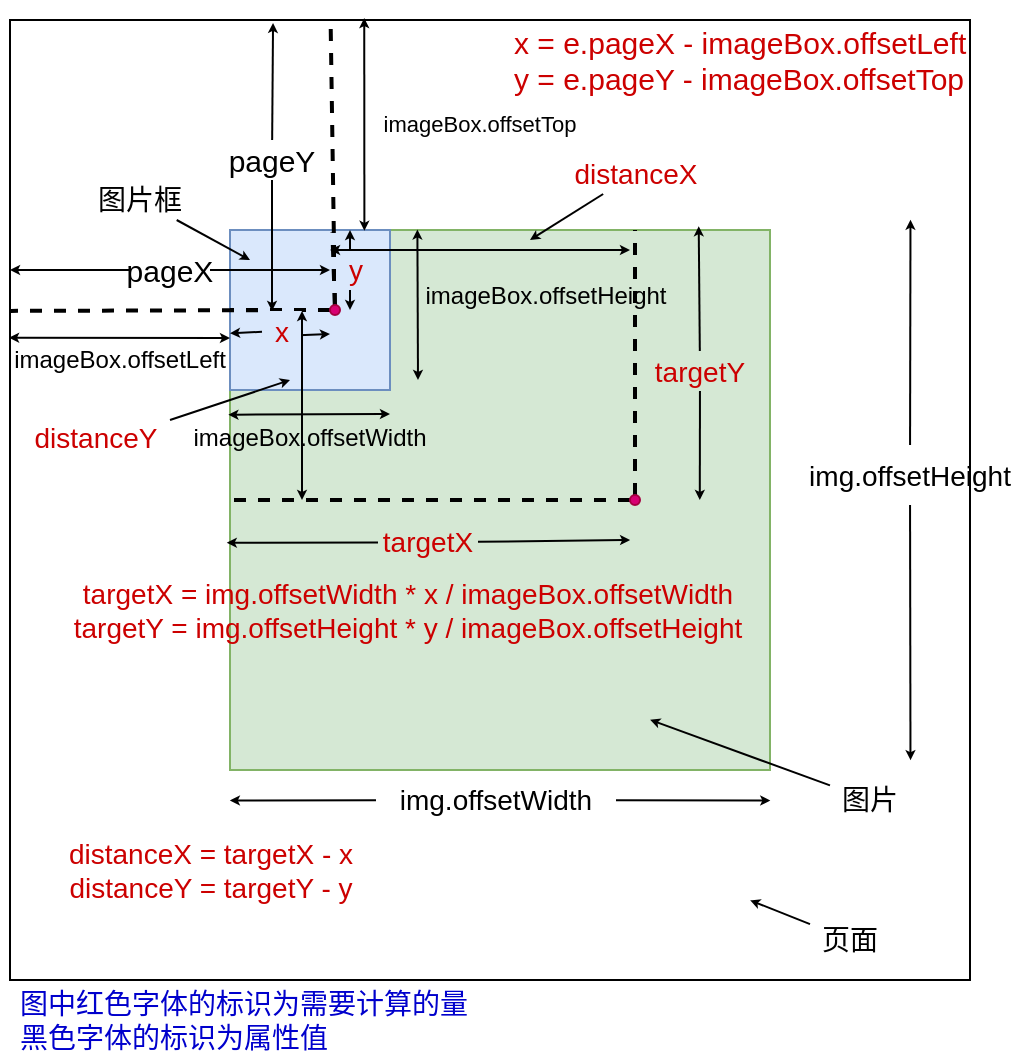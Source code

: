 <mxfile version="14.7.7" type="device"><diagram id="qCyNd98qR32_MR3r8WTm" name="Page-1"><mxGraphModel dx="990" dy="579" grid="1" gridSize="10" guides="1" tooltips="1" connect="1" arrows="1" fold="1" page="1" pageScale="1" pageWidth="827" pageHeight="1169" math="0" shadow="0"><root><mxCell id="0"/><mxCell id="1" parent="0"/><mxCell id="OEz1r0tBePGJkt9Uj-ln-1" value="" style="whiteSpace=wrap;html=1;aspect=fixed;" vertex="1" parent="1"><mxGeometry x="140" y="40" width="480" height="480" as="geometry"/></mxCell><mxCell id="OEz1r0tBePGJkt9Uj-ln-2" value="" style="whiteSpace=wrap;html=1;aspect=fixed;fillColor=#d5e8d4;strokeColor=#82b366;" vertex="1" parent="1"><mxGeometry x="250" y="145" width="270" height="270" as="geometry"/></mxCell><mxCell id="OEz1r0tBePGJkt9Uj-ln-3" value="" style="whiteSpace=wrap;html=1;aspect=fixed;fillColor=#dae8fc;strokeColor=#6c8ebf;" vertex="1" parent="1"><mxGeometry x="250" y="145" width="80" height="80" as="geometry"/></mxCell><mxCell id="OEz1r0tBePGJkt9Uj-ln-9" style="edgeStyle=none;rounded=0;orthogonalLoop=1;jettySize=auto;html=1;entryX=0.64;entryY=0.015;entryDx=0;entryDy=0;entryPerimeter=0;dashed=1;endArrow=none;endFill=0;endSize=6;strokeWidth=2;" edge="1" parent="1" source="OEz1r0tBePGJkt9Uj-ln-4" target="OEz1r0tBePGJkt9Uj-ln-3"><mxGeometry relative="1" as="geometry"/></mxCell><mxCell id="OEz1r0tBePGJkt9Uj-ln-10" style="edgeStyle=none;rounded=0;orthogonalLoop=1;jettySize=auto;html=1;entryX=0;entryY=0.5;entryDx=0;entryDy=0;dashed=1;endArrow=none;endFill=0;endSize=6;strokeWidth=2;" edge="1" parent="1" source="OEz1r0tBePGJkt9Uj-ln-4" target="OEz1r0tBePGJkt9Uj-ln-3"><mxGeometry relative="1" as="geometry"/></mxCell><mxCell id="OEz1r0tBePGJkt9Uj-ln-13" style="edgeStyle=none;rounded=0;orthogonalLoop=1;jettySize=auto;html=1;entryX=0.001;entryY=0.303;entryDx=0;entryDy=0;entryPerimeter=0;dashed=1;endArrow=none;endFill=0;endSize=6;strokeWidth=2;" edge="1" parent="1" source="OEz1r0tBePGJkt9Uj-ln-4" target="OEz1r0tBePGJkt9Uj-ln-1"><mxGeometry relative="1" as="geometry"/></mxCell><mxCell id="OEz1r0tBePGJkt9Uj-ln-14" style="edgeStyle=none;rounded=0;orthogonalLoop=1;jettySize=auto;html=1;entryX=0.334;entryY=0.003;entryDx=0;entryDy=0;entryPerimeter=0;dashed=1;endArrow=none;endFill=0;endSize=6;strokeWidth=2;" edge="1" parent="1" source="OEz1r0tBePGJkt9Uj-ln-4" target="OEz1r0tBePGJkt9Uj-ln-1"><mxGeometry relative="1" as="geometry"/></mxCell><mxCell id="OEz1r0tBePGJkt9Uj-ln-4" value="" style="ellipse;whiteSpace=wrap;html=1;aspect=fixed;fillColor=#d80073;strokeColor=#A50040;fontColor=#ffffff;" vertex="1" parent="1"><mxGeometry x="300" y="182.5" width="5" height="5" as="geometry"/></mxCell><mxCell id="OEz1r0tBePGJkt9Uj-ln-7" style="rounded=0;orthogonalLoop=1;jettySize=auto;html=1;entryX=0.75;entryY=0;entryDx=0;entryDy=0;dashed=1;endArrow=none;endFill=0;endSize=6;strokeWidth=2;" edge="1" parent="1" source="OEz1r0tBePGJkt9Uj-ln-5" target="OEz1r0tBePGJkt9Uj-ln-2"><mxGeometry relative="1" as="geometry"/></mxCell><mxCell id="OEz1r0tBePGJkt9Uj-ln-8" style="edgeStyle=none;rounded=0;orthogonalLoop=1;jettySize=auto;html=1;entryX=0;entryY=0.5;entryDx=0;entryDy=0;dashed=1;endArrow=none;endFill=0;endSize=6;strokeWidth=2;" edge="1" parent="1" source="OEz1r0tBePGJkt9Uj-ln-5" target="OEz1r0tBePGJkt9Uj-ln-2"><mxGeometry relative="1" as="geometry"/></mxCell><mxCell id="OEz1r0tBePGJkt9Uj-ln-5" value="" style="ellipse;whiteSpace=wrap;html=1;aspect=fixed;fillColor=#d80073;strokeColor=#A50040;fontColor=#ffffff;" vertex="1" parent="1"><mxGeometry x="450" y="277.5" width="5" height="5" as="geometry"/></mxCell><mxCell id="OEz1r0tBePGJkt9Uj-ln-18" value="&lt;font style=&quot;font-size: 12px&quot;&gt;imageBox.offsetLeft&lt;/font&gt;" style="rounded=0;whiteSpace=wrap;html=1;strokeColor=none;" vertex="1" parent="1"><mxGeometry x="165" y="197" width="60" height="25" as="geometry"/></mxCell><mxCell id="OEz1r0tBePGJkt9Uj-ln-20" value="" style="endArrow=classic;startArrow=none;html=1;startSize=2;endSize=2;strokeWidth=1;exitX=0;exitY=0.645;exitDx=0;exitDy=0;exitPerimeter=0;" edge="1" parent="1" source="OEz1r0tBePGJkt9Uj-ln-22"><mxGeometry width="50" height="50" relative="1" as="geometry"><mxPoint x="390" y="320" as="sourcePoint"/><mxPoint x="300" y="197" as="targetPoint"/></mxGeometry></mxCell><mxCell id="OEz1r0tBePGJkt9Uj-ln-22" value="&lt;font style=&quot;font-size: 14px&quot; color=&quot;#cc0000&quot;&gt;x&lt;/font&gt;" style="rounded=0;whiteSpace=wrap;html=1;fillColor=#dae8fc;strokeColor=none;" vertex="1" parent="1"><mxGeometry x="266" y="185.5" width="20" height="20" as="geometry"/></mxCell><mxCell id="OEz1r0tBePGJkt9Uj-ln-24" value="" style="endArrow=none;startArrow=classic;html=1;startSize=2;endSize=2;strokeWidth=1;exitX=0;exitY=0.645;exitDx=0;exitDy=0;exitPerimeter=0;" edge="1" parent="1" source="OEz1r0tBePGJkt9Uj-ln-3" target="OEz1r0tBePGJkt9Uj-ln-22"><mxGeometry width="50" height="50" relative="1" as="geometry"><mxPoint x="250" y="196.6" as="sourcePoint"/><mxPoint x="300" y="197" as="targetPoint"/></mxGeometry></mxCell><mxCell id="OEz1r0tBePGJkt9Uj-ln-25" value="" style="endArrow=classic;startArrow=classic;html=1;startSize=2;endSize=2;strokeWidth=1;exitX=0.75;exitY=0;exitDx=0;exitDy=0;" edge="1" parent="1" source="OEz1r0tBePGJkt9Uj-ln-3"><mxGeometry width="50" height="50" relative="1" as="geometry"><mxPoint x="390" y="310" as="sourcePoint"/><mxPoint x="310" y="185" as="targetPoint"/></mxGeometry></mxCell><mxCell id="OEz1r0tBePGJkt9Uj-ln-29" value="&lt;font style=&quot;font-size: 11px&quot;&gt;imageBox.offsetTop&lt;/font&gt;" style="rounded=0;whiteSpace=wrap;html=1;strokeColor=none;" vertex="1" parent="1"><mxGeometry x="340" y="77" width="70" height="30" as="geometry"/></mxCell><mxCell id="OEz1r0tBePGJkt9Uj-ln-35" style="edgeStyle=none;rounded=0;orthogonalLoop=1;jettySize=auto;html=1;endArrow=classic;endFill=1;startSize=2;endSize=2;strokeWidth=1;" edge="1" parent="1" source="OEz1r0tBePGJkt9Uj-ln-15"><mxGeometry relative="1" as="geometry"><mxPoint x="300" y="165" as="targetPoint"/></mxGeometry></mxCell><mxCell id="OEz1r0tBePGJkt9Uj-ln-36" style="edgeStyle=none;rounded=0;orthogonalLoop=1;jettySize=auto;html=1;endArrow=classic;endFill=1;startSize=2;endSize=2;strokeWidth=1;" edge="1" parent="1" source="OEz1r0tBePGJkt9Uj-ln-15"><mxGeometry relative="1" as="geometry"><mxPoint x="140" y="165" as="targetPoint"/></mxGeometry></mxCell><mxCell id="OEz1r0tBePGJkt9Uj-ln-15" value="&lt;font style=&quot;font-size: 15px&quot;&gt;&amp;nbsp;pageX&amp;nbsp;&lt;/font&gt;" style="text;html=1;strokeColor=none;fillColor=none;align=center;verticalAlign=middle;whiteSpace=wrap;rounded=0;" vertex="1" parent="1"><mxGeometry x="200" y="150" width="40" height="30" as="geometry"/></mxCell><mxCell id="OEz1r0tBePGJkt9Uj-ln-38" style="edgeStyle=none;rounded=0;orthogonalLoop=1;jettySize=auto;html=1;entryX=0.25;entryY=0;entryDx=0;entryDy=0;endArrow=classic;endFill=1;startSize=2;endSize=2;strokeWidth=1;" edge="1" parent="1" source="OEz1r0tBePGJkt9Uj-ln-12" target="OEz1r0tBePGJkt9Uj-ln-22"><mxGeometry relative="1" as="geometry"/></mxCell><mxCell id="OEz1r0tBePGJkt9Uj-ln-39" style="edgeStyle=none;rounded=0;orthogonalLoop=1;jettySize=auto;html=1;entryX=0.274;entryY=0.003;entryDx=0;entryDy=0;entryPerimeter=0;endArrow=classic;endFill=1;startSize=2;endSize=2;strokeWidth=1;" edge="1" parent="1" source="OEz1r0tBePGJkt9Uj-ln-12" target="OEz1r0tBePGJkt9Uj-ln-1"><mxGeometry relative="1" as="geometry"/></mxCell><mxCell id="OEz1r0tBePGJkt9Uj-ln-12" value="&lt;font style=&quot;font-size: 15px&quot;&gt;pageY&lt;/font&gt;" style="text;html=1;strokeColor=none;fillColor=none;align=center;verticalAlign=middle;whiteSpace=wrap;rounded=0;" vertex="1" parent="1"><mxGeometry x="251" y="100" width="40" height="20" as="geometry"/></mxCell><mxCell id="OEz1r0tBePGJkt9Uj-ln-42" value="&lt;div&gt;&lt;span style=&quot;font-size: 15px ; color: rgb(204 , 0 , 0)&quot;&gt;x = e.pageX - imageBox.offsetLeft&lt;/span&gt;&lt;/div&gt;&lt;font style=&quot;font-size: 15px&quot; color=&quot;#cc0000&quot;&gt;y = e.pageY - imageBox.offsetTop&lt;span style=&quot;white-space: pre&quot;&gt;&#9;&lt;/span&gt;&lt;/font&gt;" style="text;html=1;strokeColor=none;fillColor=none;align=left;verticalAlign=middle;whiteSpace=wrap;rounded=0;" vertex="1" parent="1"><mxGeometry x="390" y="30" width="240" height="60" as="geometry"/></mxCell><mxCell id="OEz1r0tBePGJkt9Uj-ln-44" value="&lt;font style=&quot;font-size: 12px&quot;&gt;imageBox.offsetWidth&lt;/font&gt;" style="rounded=0;whiteSpace=wrap;html=1;strokeColor=none;gradientColor=#ffffff;fillColor=none;" vertex="1" parent="1"><mxGeometry x="256" y="240" width="68" height="17.5" as="geometry"/></mxCell><mxCell id="OEz1r0tBePGJkt9Uj-ln-46" value="" style="endArrow=classic;startArrow=classic;html=1;startSize=2;endSize=2;strokeWidth=1;exitX=-0.003;exitY=0.342;exitDx=0;exitDy=0;exitPerimeter=0;" edge="1" parent="1" source="OEz1r0tBePGJkt9Uj-ln-2"><mxGeometry width="50" height="50" relative="1" as="geometry"><mxPoint x="390" y="290" as="sourcePoint"/><mxPoint x="330" y="237" as="targetPoint"/></mxGeometry></mxCell><mxCell id="OEz1r0tBePGJkt9Uj-ln-47" value="&lt;font style=&quot;font-size: 12px&quot;&gt;imageBox.offsetHeight&lt;/font&gt;" style="rounded=0;whiteSpace=wrap;html=1;strokeColor=none;fillColor=none;" vertex="1" parent="1"><mxGeometry x="373" y="167.5" width="70" height="20" as="geometry"/></mxCell><mxCell id="OEz1r0tBePGJkt9Uj-ln-48" value="" style="endArrow=classic;startArrow=classic;html=1;startSize=2;endSize=2;strokeWidth=1;entryX=0.347;entryY=-0.001;entryDx=0;entryDy=0;entryPerimeter=0;" edge="1" parent="1" target="OEz1r0tBePGJkt9Uj-ln-2"><mxGeometry width="50" height="50" relative="1" as="geometry"><mxPoint x="344" y="220" as="sourcePoint"/><mxPoint x="440" y="240" as="targetPoint"/></mxGeometry></mxCell><mxCell id="OEz1r0tBePGJkt9Uj-ln-49" value="&lt;font style=&quot;font-size: 14px&quot; color=&quot;#cc0000&quot;&gt;targetX = img.offsetWidth * x / imageBox.offsetWidth&lt;br&gt;targetY = img.offsetHeight * y / imageBox.offsetHeight&lt;/font&gt;" style="text;html=1;strokeColor=none;fillColor=none;align=center;verticalAlign=middle;whiteSpace=wrap;rounded=0;" vertex="1" parent="1"><mxGeometry x="149" y="290" width="380" height="90" as="geometry"/></mxCell><mxCell id="OEz1r0tBePGJkt9Uj-ln-54" style="edgeStyle=none;rounded=0;orthogonalLoop=1;jettySize=auto;html=1;entryX=-0.006;entryY=0.579;entryDx=0;entryDy=0;entryPerimeter=0;endArrow=classic;endFill=1;startSize=2;endSize=2;strokeWidth=1;" edge="1" parent="1" source="OEz1r0tBePGJkt9Uj-ln-50" target="OEz1r0tBePGJkt9Uj-ln-2"><mxGeometry relative="1" as="geometry"/></mxCell><mxCell id="OEz1r0tBePGJkt9Uj-ln-55" style="edgeStyle=none;rounded=0;orthogonalLoop=1;jettySize=auto;html=1;entryX=0.741;entryY=0.574;entryDx=0;entryDy=0;entryPerimeter=0;endArrow=classic;endFill=1;startSize=2;endSize=2;strokeWidth=1;" edge="1" parent="1" source="OEz1r0tBePGJkt9Uj-ln-50" target="OEz1r0tBePGJkt9Uj-ln-2"><mxGeometry relative="1" as="geometry"/></mxCell><mxCell id="OEz1r0tBePGJkt9Uj-ln-50" value="&lt;font style=&quot;font-size: 14px&quot; color=&quot;#cc0000&quot;&gt;targetX&lt;/font&gt;" style="rounded=0;whiteSpace=wrap;html=1;strokeColor=none;fillColor=none;" vertex="1" parent="1"><mxGeometry x="324" y="290" width="50" height="22.5" as="geometry"/></mxCell><mxCell id="OEz1r0tBePGJkt9Uj-ln-52" style="edgeStyle=none;rounded=0;orthogonalLoop=1;jettySize=auto;html=1;entryX=0.868;entryY=-0.007;entryDx=0;entryDy=0;entryPerimeter=0;endArrow=classic;endFill=1;startSize=2;endSize=2;strokeWidth=1;" edge="1" parent="1" source="OEz1r0tBePGJkt9Uj-ln-51" target="OEz1r0tBePGJkt9Uj-ln-2"><mxGeometry relative="1" as="geometry"/></mxCell><mxCell id="OEz1r0tBePGJkt9Uj-ln-53" style="edgeStyle=none;rounded=0;orthogonalLoop=1;jettySize=auto;html=1;entryX=0.87;entryY=0.5;entryDx=0;entryDy=0;entryPerimeter=0;endArrow=classic;endFill=1;startSize=2;endSize=2;strokeWidth=1;" edge="1" parent="1" source="OEz1r0tBePGJkt9Uj-ln-51" target="OEz1r0tBePGJkt9Uj-ln-2"><mxGeometry relative="1" as="geometry"/></mxCell><mxCell id="OEz1r0tBePGJkt9Uj-ln-51" value="&lt;font style=&quot;font-size: 14px&quot; color=&quot;#cc0000&quot;&gt;targetY&lt;/font&gt;" style="rounded=0;whiteSpace=wrap;html=1;strokeColor=none;fillColor=none;" vertex="1" parent="1"><mxGeometry x="460" y="205.5" width="50" height="20" as="geometry"/></mxCell><mxCell id="OEz1r0tBePGJkt9Uj-ln-60" style="edgeStyle=none;rounded=0;orthogonalLoop=1;jettySize=auto;html=1;entryX=0.792;entryY=0.813;entryDx=0;entryDy=0;entryPerimeter=0;endArrow=classic;endFill=1;startSize=2;endSize=2;strokeWidth=1;" edge="1" parent="1" source="OEz1r0tBePGJkt9Uj-ln-56" target="OEz1r0tBePGJkt9Uj-ln-1"><mxGeometry relative="1" as="geometry"/></mxCell><mxCell id="OEz1r0tBePGJkt9Uj-ln-61" style="edgeStyle=none;rounded=0;orthogonalLoop=1;jettySize=auto;html=1;entryX=0.229;entryY=0.813;entryDx=0;entryDy=0;entryPerimeter=0;endArrow=classic;endFill=1;startSize=2;endSize=2;strokeWidth=1;" edge="1" parent="1" source="OEz1r0tBePGJkt9Uj-ln-56" target="OEz1r0tBePGJkt9Uj-ln-1"><mxGeometry relative="1" as="geometry"/></mxCell><mxCell id="OEz1r0tBePGJkt9Uj-ln-56" value="&lt;font style=&quot;font-size: 14px&quot;&gt;img.offsetWidth&lt;/font&gt;" style="rounded=0;whiteSpace=wrap;html=1;strokeColor=none;" vertex="1" parent="1"><mxGeometry x="323" y="420" width="120" height="20" as="geometry"/></mxCell><mxCell id="OEz1r0tBePGJkt9Uj-ln-58" style="edgeStyle=none;rounded=0;orthogonalLoop=1;jettySize=auto;html=1;entryX=0.938;entryY=0.208;entryDx=0;entryDy=0;entryPerimeter=0;endArrow=classic;endFill=1;startSize=2;endSize=2;strokeWidth=1;" edge="1" parent="1" source="OEz1r0tBePGJkt9Uj-ln-57" target="OEz1r0tBePGJkt9Uj-ln-1"><mxGeometry relative="1" as="geometry"/></mxCell><mxCell id="OEz1r0tBePGJkt9Uj-ln-59" style="edgeStyle=none;rounded=0;orthogonalLoop=1;jettySize=auto;html=1;entryX=0.938;entryY=0.771;entryDx=0;entryDy=0;entryPerimeter=0;endArrow=classic;endFill=1;startSize=2;endSize=2;strokeWidth=1;" edge="1" parent="1" source="OEz1r0tBePGJkt9Uj-ln-57" target="OEz1r0tBePGJkt9Uj-ln-1"><mxGeometry relative="1" as="geometry"/></mxCell><mxCell id="OEz1r0tBePGJkt9Uj-ln-57" value="&lt;font style=&quot;font-size: 14px&quot;&gt;img.offsetHeight&lt;/font&gt;" style="rounded=0;whiteSpace=wrap;html=1;gradientColor=#ffffff;fillColor=none;strokeColor=none;" vertex="1" parent="1"><mxGeometry x="530" y="252.5" width="120" height="30" as="geometry"/></mxCell><mxCell id="OEz1r0tBePGJkt9Uj-ln-66" style="edgeStyle=none;rounded=0;orthogonalLoop=1;jettySize=auto;html=1;endArrow=classic;endFill=1;startSize=2;endSize=2;strokeWidth=1;" edge="1" parent="1" source="OEz1r0tBePGJkt9Uj-ln-64"><mxGeometry relative="1" as="geometry"><mxPoint x="400" y="150" as="targetPoint"/></mxGeometry></mxCell><mxCell id="OEz1r0tBePGJkt9Uj-ln-64" value="&lt;font style=&quot;font-size: 14px&quot; color=&quot;#cc0000&quot;&gt;distanceX&lt;/font&gt;" style="text;html=1;strokeColor=none;fillColor=none;align=center;verticalAlign=middle;whiteSpace=wrap;rounded=0;" vertex="1" parent="1"><mxGeometry x="432.5" y="107" width="40" height="20" as="geometry"/></mxCell><mxCell id="OEz1r0tBePGJkt9Uj-ln-67" value="" style="endArrow=classic;startArrow=classic;html=1;startSize=2;endSize=2;strokeWidth=1;entryX=1;entryY=0;entryDx=0;entryDy=0;" edge="1" parent="1" target="OEz1r0tBePGJkt9Uj-ln-22"><mxGeometry width="50" height="50" relative="1" as="geometry"><mxPoint x="286" y="280" as="sourcePoint"/><mxPoint x="460" y="300" as="targetPoint"/></mxGeometry></mxCell><mxCell id="OEz1r0tBePGJkt9Uj-ln-69" style="edgeStyle=none;rounded=0;orthogonalLoop=1;jettySize=auto;html=1;endArrow=classic;endFill=1;startSize=2;endSize=2;strokeWidth=1;" edge="1" parent="1"><mxGeometry relative="1" as="geometry"><mxPoint x="280" y="220" as="targetPoint"/><mxPoint x="220" y="240" as="sourcePoint"/></mxGeometry></mxCell><mxCell id="OEz1r0tBePGJkt9Uj-ln-68" value="&lt;font style=&quot;font-size: 14px&quot; color=&quot;#cc0000&quot;&gt;distanceY&lt;/font&gt;" style="text;html=1;strokeColor=none;fillColor=none;align=center;verticalAlign=middle;whiteSpace=wrap;rounded=0;" vertex="1" parent="1"><mxGeometry x="163" y="240" width="40" height="17.5" as="geometry"/></mxCell><mxCell id="OEz1r0tBePGJkt9Uj-ln-70" value="&lt;font style=&quot;font-size: 14px&quot; color=&quot;#cc0000&quot;&gt;distanceX = targetX - x&lt;br&gt;distanceY = targetY - y&lt;/font&gt;" style="text;html=1;strokeColor=none;fillColor=none;align=center;verticalAlign=middle;whiteSpace=wrap;rounded=0;" vertex="1" parent="1"><mxGeometry x="157" y="440" width="167" height="50" as="geometry"/></mxCell><mxCell id="OEz1r0tBePGJkt9Uj-ln-27" value="&lt;font style=&quot;font-size: 14px&quot; color=&quot;#cc0000&quot;&gt;y&lt;/font&gt;" style="rounded=0;whiteSpace=wrap;html=1;fillColor=#dae8fc;strokeColor=none;" vertex="1" parent="1"><mxGeometry x="303" y="155" width="20" height="20" as="geometry"/></mxCell><mxCell id="OEz1r0tBePGJkt9Uj-ln-65" value="" style="endArrow=classic;startArrow=classic;html=1;startSize=2;endSize=2;strokeWidth=1;" edge="1" parent="1"><mxGeometry width="50" height="50" relative="1" as="geometry"><mxPoint x="300" y="155" as="sourcePoint"/><mxPoint x="450" y="155" as="targetPoint"/></mxGeometry></mxCell><mxCell id="OEz1r0tBePGJkt9Uj-ln-73" style="edgeStyle=none;rounded=0;orthogonalLoop=1;jettySize=auto;html=1;endArrow=classic;endFill=1;startSize=2;endSize=2;strokeWidth=1;" edge="1" parent="1" source="OEz1r0tBePGJkt9Uj-ln-72"><mxGeometry relative="1" as="geometry"><mxPoint x="260" y="160" as="targetPoint"/></mxGeometry></mxCell><mxCell id="OEz1r0tBePGJkt9Uj-ln-72" value="&lt;font style=&quot;font-size: 14px&quot;&gt;图片框&lt;/font&gt;" style="text;html=1;strokeColor=none;fillColor=none;align=center;verticalAlign=middle;whiteSpace=wrap;rounded=0;" vertex="1" parent="1"><mxGeometry x="180" y="120" width="50" height="20" as="geometry"/></mxCell><mxCell id="OEz1r0tBePGJkt9Uj-ln-75" style="edgeStyle=none;rounded=0;orthogonalLoop=1;jettySize=auto;html=1;entryX=0.778;entryY=0.907;entryDx=0;entryDy=0;entryPerimeter=0;endArrow=classic;endFill=1;startSize=2;endSize=2;strokeWidth=1;" edge="1" parent="1" source="OEz1r0tBePGJkt9Uj-ln-74" target="OEz1r0tBePGJkt9Uj-ln-2"><mxGeometry relative="1" as="geometry"/></mxCell><mxCell id="OEz1r0tBePGJkt9Uj-ln-74" value="&lt;font style=&quot;font-size: 14px&quot;&gt;图片&lt;/font&gt;" style="text;html=1;strokeColor=none;fillColor=none;align=center;verticalAlign=middle;whiteSpace=wrap;rounded=0;" vertex="1" parent="1"><mxGeometry x="550" y="420" width="40" height="20" as="geometry"/></mxCell><mxCell id="OEz1r0tBePGJkt9Uj-ln-78" style="edgeStyle=none;rounded=0;orthogonalLoop=1;jettySize=auto;html=1;entryX=0.771;entryY=0.917;entryDx=0;entryDy=0;entryPerimeter=0;endArrow=classic;endFill=1;startSize=2;endSize=2;strokeWidth=1;" edge="1" parent="1" source="OEz1r0tBePGJkt9Uj-ln-76" target="OEz1r0tBePGJkt9Uj-ln-1"><mxGeometry relative="1" as="geometry"/></mxCell><mxCell id="OEz1r0tBePGJkt9Uj-ln-76" value="&lt;font style=&quot;font-size: 14px&quot;&gt;页面&lt;/font&gt;" style="text;html=1;strokeColor=none;fillColor=none;align=center;verticalAlign=middle;whiteSpace=wrap;rounded=0;" vertex="1" parent="1"><mxGeometry x="540" y="490" width="40" height="20" as="geometry"/></mxCell><mxCell id="OEz1r0tBePGJkt9Uj-ln-79" value="&lt;font style=&quot;font-size: 14px&quot; color=&quot;#0000cc&quot;&gt;图中红色字体的标识为需要计算的量&lt;br&gt;黑色字体的标识为属性值&lt;/font&gt;" style="text;html=1;strokeColor=none;fillColor=none;align=left;verticalAlign=middle;whiteSpace=wrap;rounded=0;" vertex="1" parent="1"><mxGeometry x="142.5" y="520" width="257" height="40" as="geometry"/></mxCell><mxCell id="OEz1r0tBePGJkt9Uj-ln-80" value="" style="endArrow=classic;startArrow=classic;html=1;startSize=2;endSize=2;strokeWidth=1;entryX=0.369;entryY=-0.002;entryDx=0;entryDy=0;entryPerimeter=0;exitX=0.84;exitY=0.005;exitDx=0;exitDy=0;exitPerimeter=0;" edge="1" parent="1" source="OEz1r0tBePGJkt9Uj-ln-3" target="OEz1r0tBePGJkt9Uj-ln-1"><mxGeometry width="50" height="50" relative="1" as="geometry"><mxPoint x="410" y="280" as="sourcePoint"/><mxPoint x="460" y="230" as="targetPoint"/></mxGeometry></mxCell><mxCell id="OEz1r0tBePGJkt9Uj-ln-81" value="" style="endArrow=classic;startArrow=classic;html=1;startSize=2;endSize=2;strokeWidth=1;exitX=-0.001;exitY=0.331;exitDx=0;exitDy=0;exitPerimeter=0;" edge="1" parent="1" source="OEz1r0tBePGJkt9Uj-ln-1"><mxGeometry width="50" height="50" relative="1" as="geometry"><mxPoint x="410" y="280" as="sourcePoint"/><mxPoint x="250" y="199" as="targetPoint"/></mxGeometry></mxCell></root></mxGraphModel></diagram></mxfile>